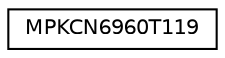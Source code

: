 digraph "Graphical Class Hierarchy"
{
 // LATEX_PDF_SIZE
  edge [fontname="Helvetica",fontsize="10",labelfontname="Helvetica",labelfontsize="10"];
  node [fontname="Helvetica",fontsize="10",shape=record];
  rankdir="LR";
  Node0 [label="MPKCN6960T119",height=0.2,width=0.4,color="black", fillcolor="white", style="filled",URL="$class_m_p_k_c_n6960_t119.html",tooltip="The McEliece MPKCN6960T119 FFT"];
}
